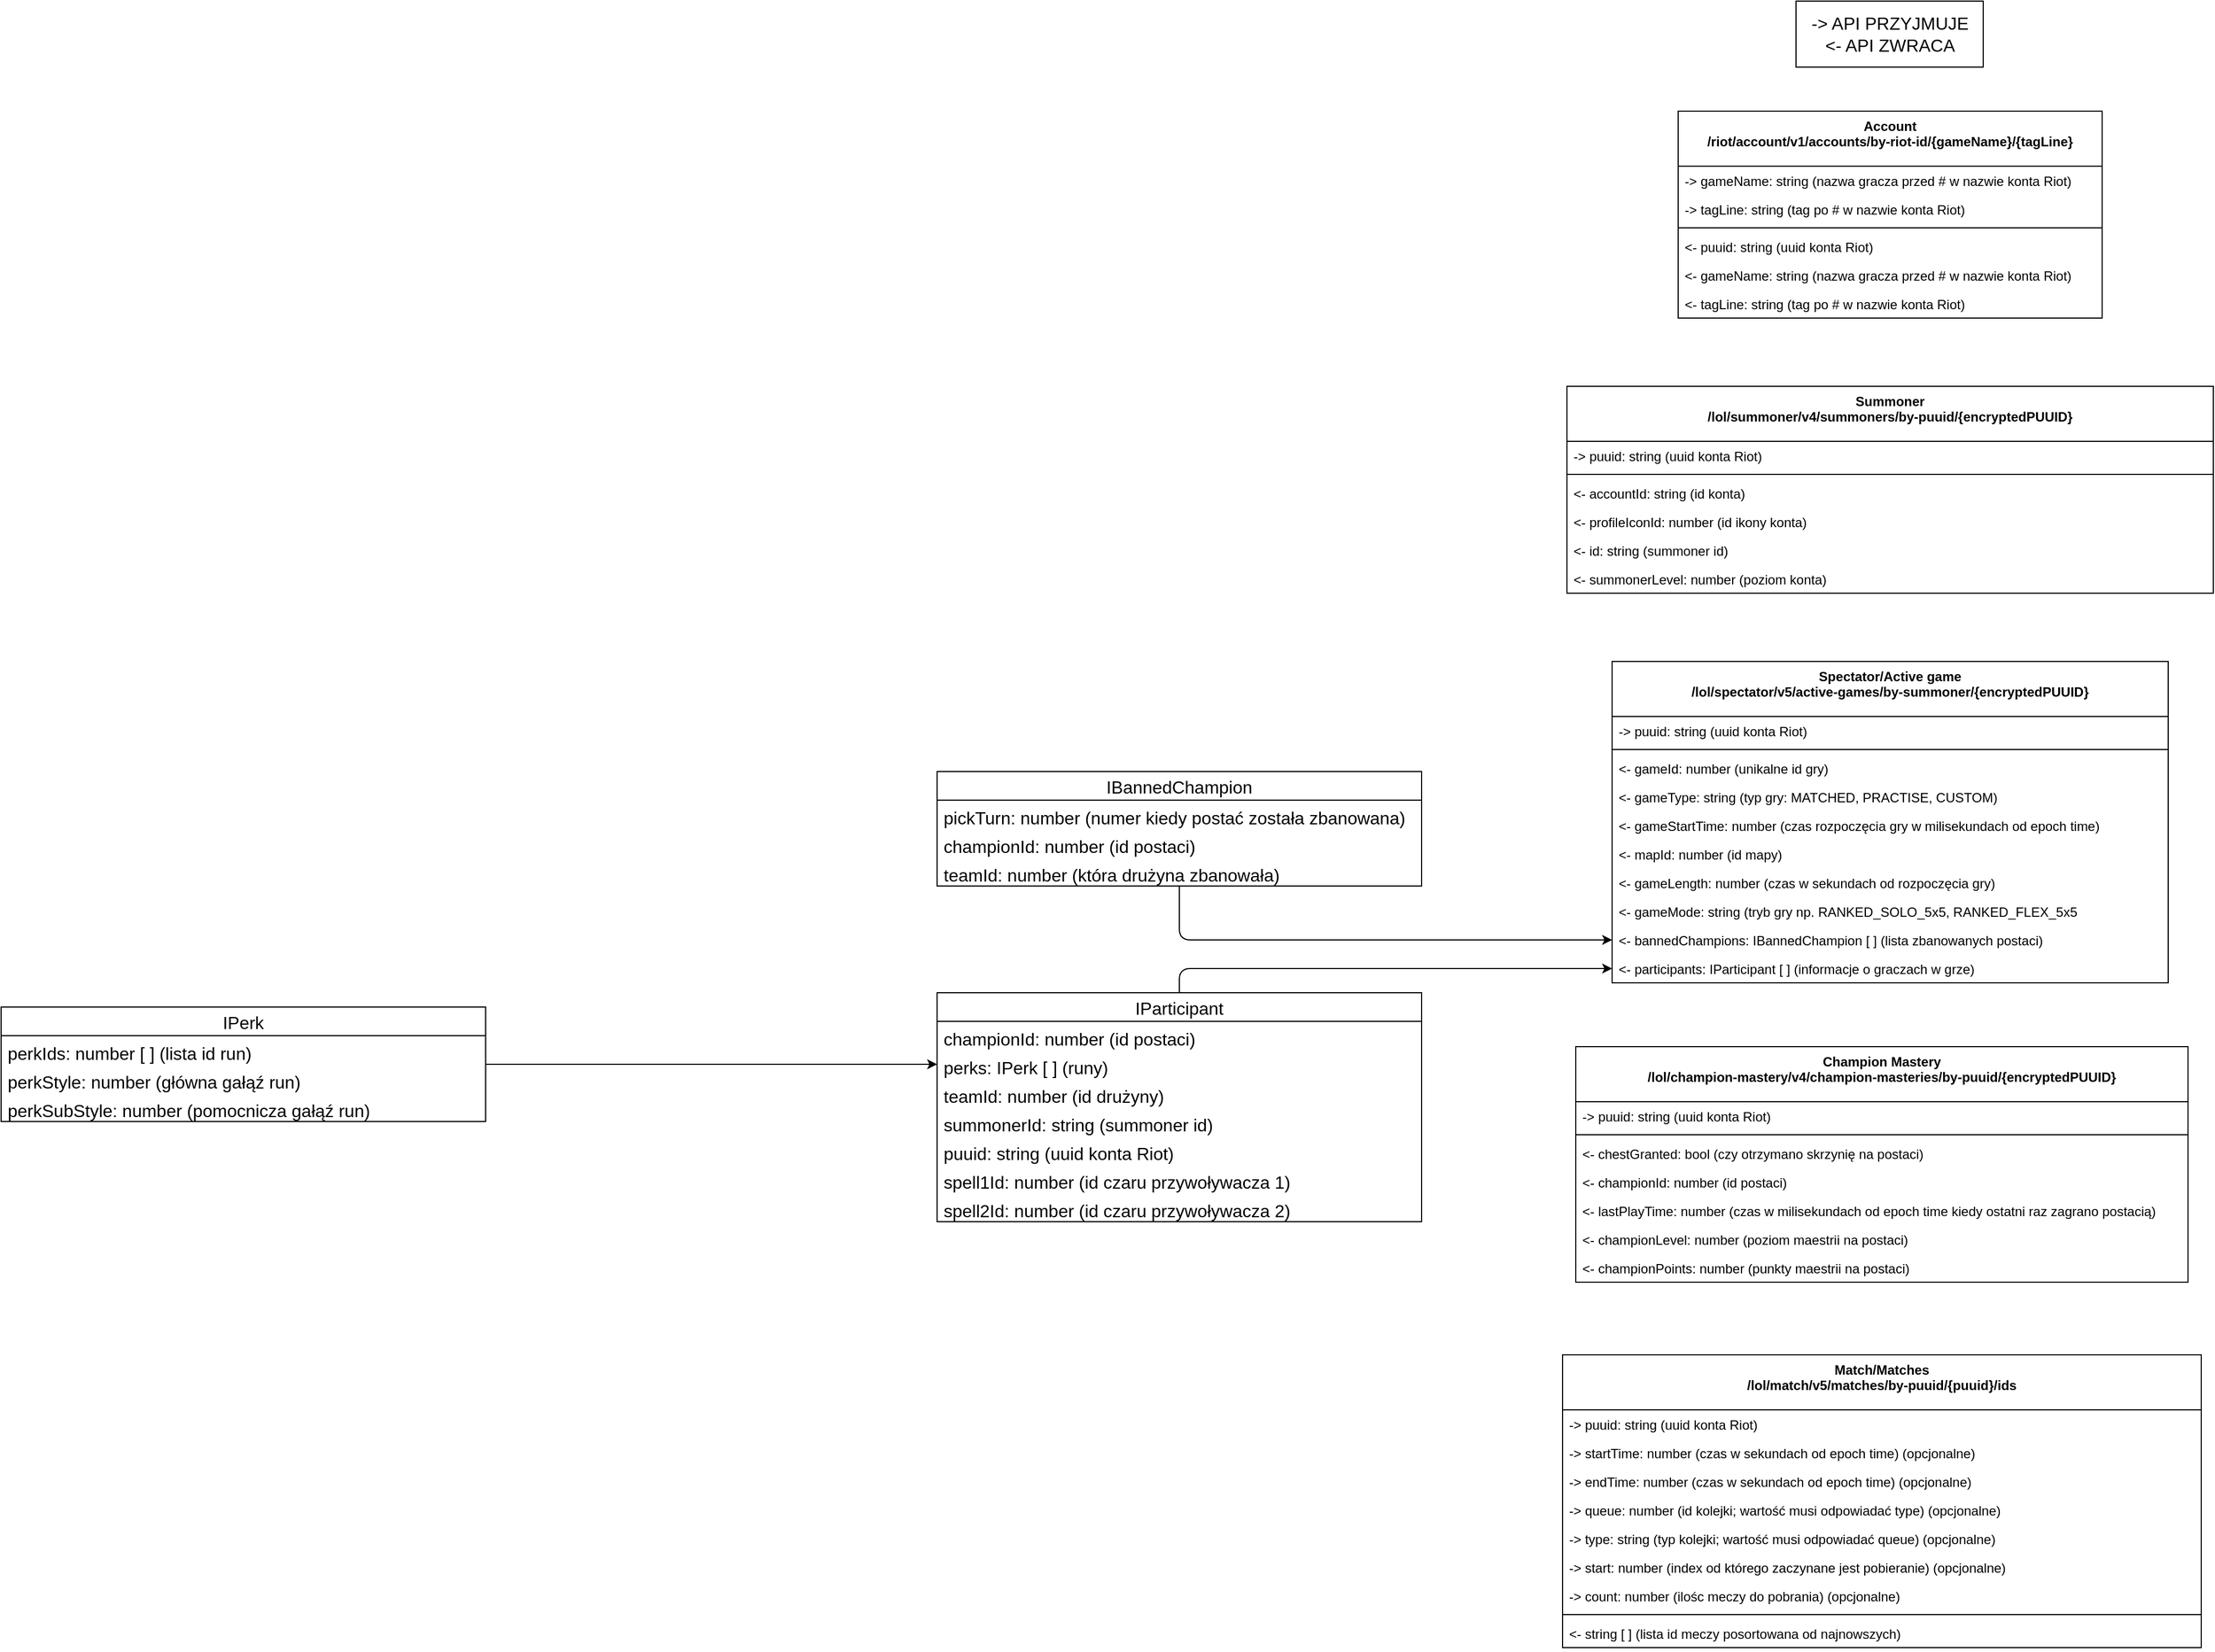 <mxfile>
    <diagram id="v4KydXevRKA9k5-2016U" name="Page-1">
        <mxGraphModel dx="2577" dy="827" grid="1" gridSize="10" guides="1" tooltips="1" connect="1" arrows="1" fold="1" page="1" pageScale="1" pageWidth="850" pageHeight="1100" math="0" shadow="0">
            <root>
                <mxCell id="0"/>
                <mxCell id="1" parent="0"/>
                <mxCell id="10" value="Account&#10;/riot/account/v1/accounts/by-riot-id/{gameName}/{tagLine}" style="swimlane;fontStyle=1;align=center;verticalAlign=top;childLayout=stackLayout;horizontal=1;startSize=50;horizontalStack=0;resizeParent=1;resizeParentMax=0;resizeLast=0;collapsible=1;marginBottom=0;" parent="1" vertex="1">
                    <mxGeometry x="233" y="100" width="385" height="188" as="geometry"/>
                </mxCell>
                <mxCell id="11" value="-&gt; gameName: string (nazwa gracza przed # w nazwie konta Riot)" style="text;strokeColor=none;fillColor=none;align=left;verticalAlign=top;spacingLeft=4;spacingRight=4;overflow=hidden;rotatable=0;points=[[0,0.5],[1,0.5]];portConstraint=eastwest;" parent="10" vertex="1">
                    <mxGeometry y="50" width="385" height="26" as="geometry"/>
                </mxCell>
                <mxCell id="14" value="-&gt; tagLine: string (tag po # w nazwie konta Riot)" style="text;strokeColor=none;fillColor=none;align=left;verticalAlign=top;spacingLeft=4;spacingRight=4;overflow=hidden;rotatable=0;points=[[0,0.5],[1,0.5]];portConstraint=eastwest;" parent="10" vertex="1">
                    <mxGeometry y="76" width="385" height="26" as="geometry"/>
                </mxCell>
                <mxCell id="12" value="" style="line;strokeWidth=1;fillColor=none;align=left;verticalAlign=middle;spacingTop=-1;spacingLeft=3;spacingRight=3;rotatable=0;labelPosition=right;points=[];portConstraint=eastwest;strokeColor=inherit;" parent="10" vertex="1">
                    <mxGeometry y="102" width="385" height="8" as="geometry"/>
                </mxCell>
                <mxCell id="13" value="&lt;- puuid: string (uuid konta Riot)" style="text;strokeColor=none;fillColor=none;align=left;verticalAlign=top;spacingLeft=4;spacingRight=4;overflow=hidden;rotatable=0;points=[[0,0.5],[1,0.5]];portConstraint=eastwest;" parent="10" vertex="1">
                    <mxGeometry y="110" width="385" height="26" as="geometry"/>
                </mxCell>
                <mxCell id="15" value="&lt;- gameName: string (nazwa gracza przed # w nazwie konta Riot)" style="text;strokeColor=none;fillColor=none;align=left;verticalAlign=top;spacingLeft=4;spacingRight=4;overflow=hidden;rotatable=0;points=[[0,0.5],[1,0.5]];portConstraint=eastwest;" parent="10" vertex="1">
                    <mxGeometry y="136" width="385" height="26" as="geometry"/>
                </mxCell>
                <mxCell id="20" value="&lt;- tagLine: string (tag po # w nazwie konta Riot)" style="text;strokeColor=none;fillColor=none;align=left;verticalAlign=top;spacingLeft=4;spacingRight=4;overflow=hidden;rotatable=0;points=[[0,0.5],[1,0.5]];portConstraint=eastwest;" parent="10" vertex="1">
                    <mxGeometry y="162" width="385" height="26" as="geometry"/>
                </mxCell>
                <mxCell id="21" value="&lt;font style=&quot;font-size: 16px;&quot;&gt;-&amp;gt; API PRZYJMUJE&lt;br&gt;&amp;lt;- API ZWRACA&lt;/font&gt;" style="html=1;" parent="1" vertex="1">
                    <mxGeometry x="340" width="170" height="60" as="geometry"/>
                </mxCell>
                <mxCell id="22" value="Summoner&#10;/lol/summoner/v4/summoners/by-puuid/{encryptedPUUID}" style="swimlane;fontStyle=1;align=center;verticalAlign=top;childLayout=stackLayout;horizontal=1;startSize=50;horizontalStack=0;resizeParent=1;resizeParentMax=0;resizeLast=0;collapsible=1;marginBottom=0;" parent="1" vertex="1">
                    <mxGeometry x="132" y="350" width="587" height="188" as="geometry"/>
                </mxCell>
                <mxCell id="23" value="-&gt; puuid: string (uuid konta Riot)" style="text;strokeColor=none;fillColor=none;align=left;verticalAlign=top;spacingLeft=4;spacingRight=4;overflow=hidden;rotatable=0;points=[[0,0.5],[1,0.5]];portConstraint=eastwest;" parent="22" vertex="1">
                    <mxGeometry y="50" width="587" height="26" as="geometry"/>
                </mxCell>
                <mxCell id="25" value="" style="line;strokeWidth=1;fillColor=none;align=left;verticalAlign=middle;spacingTop=-1;spacingLeft=3;spacingRight=3;rotatable=0;labelPosition=right;points=[];portConstraint=eastwest;strokeColor=inherit;" parent="22" vertex="1">
                    <mxGeometry y="76" width="587" height="8" as="geometry"/>
                </mxCell>
                <mxCell id="26" value="&lt;- accountId: string (id konta)" style="text;strokeColor=none;fillColor=none;align=left;verticalAlign=top;spacingLeft=4;spacingRight=4;overflow=hidden;rotatable=0;points=[[0,0.5],[1,0.5]];portConstraint=eastwest;" parent="22" vertex="1">
                    <mxGeometry y="84" width="587" height="26" as="geometry"/>
                </mxCell>
                <mxCell id="27" value="&lt;- profileIconId: number (id ikony konta)" style="text;strokeColor=none;fillColor=none;align=left;verticalAlign=top;spacingLeft=4;spacingRight=4;overflow=hidden;rotatable=0;points=[[0,0.5],[1,0.5]];portConstraint=eastwest;" parent="22" vertex="1">
                    <mxGeometry y="110" width="587" height="26" as="geometry"/>
                </mxCell>
                <mxCell id="29" value="&lt;- id: string (summoner id)" style="text;strokeColor=none;fillColor=none;align=left;verticalAlign=top;spacingLeft=4;spacingRight=4;overflow=hidden;rotatable=0;points=[[0,0.5],[1,0.5]];portConstraint=eastwest;" parent="22" vertex="1">
                    <mxGeometry y="136" width="587" height="26" as="geometry"/>
                </mxCell>
                <mxCell id="31" value="&lt;- summonerLevel: number (poziom konta)" style="text;strokeColor=none;fillColor=none;align=left;verticalAlign=top;spacingLeft=4;spacingRight=4;overflow=hidden;rotatable=0;points=[[0,0.5],[1,0.5]];portConstraint=eastwest;" parent="22" vertex="1">
                    <mxGeometry y="162" width="587" height="26" as="geometry"/>
                </mxCell>
                <mxCell id="42" value="Spectator/Active game&#10;/lol/spectator/v5/active-games/by-summoner/{encryptedPUUID}" style="swimlane;fontStyle=1;align=center;verticalAlign=top;childLayout=stackLayout;horizontal=1;startSize=50;horizontalStack=0;resizeParent=1;resizeParentMax=0;resizeLast=0;collapsible=1;marginBottom=0;" parent="1" vertex="1">
                    <mxGeometry x="173" y="600" width="505" height="292" as="geometry"/>
                </mxCell>
                <mxCell id="43" value="-&gt; puuid: string (uuid konta Riot)" style="text;strokeColor=none;fillColor=none;align=left;verticalAlign=top;spacingLeft=4;spacingRight=4;overflow=hidden;rotatable=0;points=[[0,0.5],[1,0.5]];portConstraint=eastwest;" parent="42" vertex="1">
                    <mxGeometry y="50" width="505" height="26" as="geometry"/>
                </mxCell>
                <mxCell id="44" value="" style="line;strokeWidth=1;fillColor=none;align=left;verticalAlign=middle;spacingTop=-1;spacingLeft=3;spacingRight=3;rotatable=0;labelPosition=right;points=[];portConstraint=eastwest;strokeColor=inherit;" parent="42" vertex="1">
                    <mxGeometry y="76" width="505" height="8" as="geometry"/>
                </mxCell>
                <mxCell id="45" value="&lt;- gameId: number (unikalne id gry)" style="text;strokeColor=none;fillColor=none;align=left;verticalAlign=top;spacingLeft=4;spacingRight=4;overflow=hidden;rotatable=0;points=[[0,0.5],[1,0.5]];portConstraint=eastwest;" parent="42" vertex="1">
                    <mxGeometry y="84" width="505" height="26" as="geometry"/>
                </mxCell>
                <mxCell id="46" value="&lt;- gameType: string (typ gry: MATCHED, PRACTISE, CUSTOM)" style="text;strokeColor=none;fillColor=none;align=left;verticalAlign=top;spacingLeft=4;spacingRight=4;overflow=hidden;rotatable=0;points=[[0,0.5],[1,0.5]];portConstraint=eastwest;" parent="42" vertex="1">
                    <mxGeometry y="110" width="505" height="26" as="geometry"/>
                </mxCell>
                <mxCell id="47" value="&lt;- gameStartTime: number (czas rozpoczęcia gry w milisekundach od epoch time)" style="text;strokeColor=none;fillColor=none;align=left;verticalAlign=top;spacingLeft=4;spacingRight=4;overflow=hidden;rotatable=0;points=[[0,0.5],[1,0.5]];portConstraint=eastwest;" parent="42" vertex="1">
                    <mxGeometry y="136" width="505" height="26" as="geometry"/>
                </mxCell>
                <mxCell id="48" value="&lt;- mapId: number (id mapy)" style="text;strokeColor=none;fillColor=none;align=left;verticalAlign=top;spacingLeft=4;spacingRight=4;overflow=hidden;rotatable=0;points=[[0,0.5],[1,0.5]];portConstraint=eastwest;" parent="42" vertex="1">
                    <mxGeometry y="162" width="505" height="26" as="geometry"/>
                </mxCell>
                <mxCell id="49" value="&lt;- gameLength: number (czas w sekundach od rozpoczęcia gry)" style="text;strokeColor=none;fillColor=none;align=left;verticalAlign=top;spacingLeft=4;spacingRight=4;overflow=hidden;rotatable=0;points=[[0,0.5],[1,0.5]];portConstraint=eastwest;" parent="42" vertex="1">
                    <mxGeometry y="188" width="505" height="26" as="geometry"/>
                </mxCell>
                <mxCell id="51" value="&lt;- gameMode: string (tryb gry np. RANKED_SOLO_5x5, RANKED_FLEX_5x5" style="text;strokeColor=none;fillColor=none;align=left;verticalAlign=top;spacingLeft=4;spacingRight=4;overflow=hidden;rotatable=0;points=[[0,0.5],[1,0.5]];portConstraint=eastwest;" parent="42" vertex="1">
                    <mxGeometry y="214" width="505" height="26" as="geometry"/>
                </mxCell>
                <mxCell id="52" value="&lt;- bannedChampions: IBannedChampion [ ] (lista zbanowanych postaci)" style="text;strokeColor=none;fillColor=none;align=left;verticalAlign=top;spacingLeft=4;spacingRight=4;overflow=hidden;rotatable=0;points=[[0,0.5],[1,0.5]];portConstraint=eastwest;" parent="42" vertex="1">
                    <mxGeometry y="240" width="505" height="26" as="geometry"/>
                </mxCell>
                <mxCell id="55" value="&lt;- participants: IParticipant [ ] (informacje o graczach w grze)" style="text;strokeColor=none;fillColor=none;align=left;verticalAlign=top;spacingLeft=4;spacingRight=4;overflow=hidden;rotatable=0;points=[[0,0.5],[1,0.5]];portConstraint=eastwest;" parent="42" vertex="1">
                    <mxGeometry y="266" width="505" height="26" as="geometry"/>
                </mxCell>
                <mxCell id="60" style="edgeStyle=orthogonalEdgeStyle;html=1;entryX=0;entryY=0.5;entryDx=0;entryDy=0;fontSize=16;" parent="1" source="56" target="52" edge="1">
                    <mxGeometry relative="1" as="geometry"/>
                </mxCell>
                <mxCell id="56" value="IBannedChampion" style="swimlane;fontStyle=0;childLayout=stackLayout;horizontal=1;startSize=26;fillColor=none;horizontalStack=0;resizeParent=1;resizeParentMax=0;resizeLast=0;collapsible=1;marginBottom=0;fontSize=16;" parent="1" vertex="1">
                    <mxGeometry x="-440" y="700" width="440" height="104" as="geometry"/>
                </mxCell>
                <mxCell id="57" value="pickTurn: number (numer kiedy postać została zbanowana)" style="text;strokeColor=none;fillColor=none;align=left;verticalAlign=top;spacingLeft=4;spacingRight=4;overflow=hidden;rotatable=0;points=[[0,0.5],[1,0.5]];portConstraint=eastwest;fontSize=16;" parent="56" vertex="1">
                    <mxGeometry y="26" width="440" height="26" as="geometry"/>
                </mxCell>
                <mxCell id="58" value="championId: number (id postaci)" style="text;strokeColor=none;fillColor=none;align=left;verticalAlign=top;spacingLeft=4;spacingRight=4;overflow=hidden;rotatable=0;points=[[0,0.5],[1,0.5]];portConstraint=eastwest;fontSize=16;" parent="56" vertex="1">
                    <mxGeometry y="52" width="440" height="26" as="geometry"/>
                </mxCell>
                <mxCell id="59" value="teamId: number (która drużyna zbanowała)" style="text;strokeColor=none;fillColor=none;align=left;verticalAlign=top;spacingLeft=4;spacingRight=4;overflow=hidden;rotatable=0;points=[[0,0.5],[1,0.5]];portConstraint=eastwest;fontSize=16;" parent="56" vertex="1">
                    <mxGeometry y="78" width="440" height="26" as="geometry"/>
                </mxCell>
                <mxCell id="72" style="edgeStyle=orthogonalEdgeStyle;html=1;entryX=0;entryY=0.5;entryDx=0;entryDy=0;fontSize=16;" parent="1" source="61" target="55" edge="1">
                    <mxGeometry relative="1" as="geometry"/>
                </mxCell>
                <mxCell id="61" value="IParticipant" style="swimlane;fontStyle=0;childLayout=stackLayout;horizontal=1;startSize=26;fillColor=none;horizontalStack=0;resizeParent=1;resizeParentMax=0;resizeLast=0;collapsible=1;marginBottom=0;fontSize=16;" parent="1" vertex="1">
                    <mxGeometry x="-440" y="901" width="440" height="208" as="geometry"/>
                </mxCell>
                <mxCell id="62" value="championId: number (id postaci)" style="text;strokeColor=none;fillColor=none;align=left;verticalAlign=top;spacingLeft=4;spacingRight=4;overflow=hidden;rotatable=0;points=[[0,0.5],[1,0.5]];portConstraint=eastwest;fontSize=16;" parent="61" vertex="1">
                    <mxGeometry y="26" width="440" height="26" as="geometry"/>
                </mxCell>
                <mxCell id="63" value="perks: IPerk [ ] (runy)" style="text;strokeColor=none;fillColor=none;align=left;verticalAlign=top;spacingLeft=4;spacingRight=4;overflow=hidden;rotatable=0;points=[[0,0.5],[1,0.5]];portConstraint=eastwest;fontSize=16;" parent="61" vertex="1">
                    <mxGeometry y="52" width="440" height="26" as="geometry"/>
                </mxCell>
                <mxCell id="66" value="teamId: number (id drużyny)" style="text;strokeColor=none;fillColor=none;align=left;verticalAlign=top;spacingLeft=4;spacingRight=4;overflow=hidden;rotatable=0;points=[[0,0.5],[1,0.5]];portConstraint=eastwest;fontSize=16;" parent="61" vertex="1">
                    <mxGeometry y="78" width="440" height="26" as="geometry"/>
                </mxCell>
                <mxCell id="67" value="summonerId: string (summoner id)" style="text;strokeColor=none;fillColor=none;align=left;verticalAlign=top;spacingLeft=4;spacingRight=4;overflow=hidden;rotatable=0;points=[[0,0.5],[1,0.5]];portConstraint=eastwest;fontSize=16;" parent="61" vertex="1">
                    <mxGeometry y="104" width="440" height="26" as="geometry"/>
                </mxCell>
                <mxCell id="68" value="puuid: string (uuid konta Riot)" style="text;strokeColor=none;fillColor=none;align=left;verticalAlign=top;spacingLeft=4;spacingRight=4;overflow=hidden;rotatable=0;points=[[0,0.5],[1,0.5]];portConstraint=eastwest;fontSize=16;" parent="61" vertex="1">
                    <mxGeometry y="130" width="440" height="26" as="geometry"/>
                </mxCell>
                <mxCell id="69" value="spell1Id: number (id czaru przywoływacza 1)" style="text;strokeColor=none;fillColor=none;align=left;verticalAlign=top;spacingLeft=4;spacingRight=4;overflow=hidden;rotatable=0;points=[[0,0.5],[1,0.5]];portConstraint=eastwest;fontSize=16;" parent="61" vertex="1">
                    <mxGeometry y="156" width="440" height="26" as="geometry"/>
                </mxCell>
                <mxCell id="70" value="spell2Id: number (id czaru przywoływacza 2)" style="text;strokeColor=none;fillColor=none;align=left;verticalAlign=top;spacingLeft=4;spacingRight=4;overflow=hidden;rotatable=0;points=[[0,0.5],[1,0.5]];portConstraint=eastwest;fontSize=16;" parent="61" vertex="1">
                    <mxGeometry y="182" width="440" height="26" as="geometry"/>
                </mxCell>
                <mxCell id="82" style="edgeStyle=orthogonalEdgeStyle;html=1;entryX=0;entryY=0.5;entryDx=0;entryDy=0;fontSize=16;" parent="1" source="78" target="63" edge="1">
                    <mxGeometry relative="1" as="geometry"/>
                </mxCell>
                <mxCell id="78" value="IPerk" style="swimlane;fontStyle=0;childLayout=stackLayout;horizontal=1;startSize=26;fillColor=none;horizontalStack=0;resizeParent=1;resizeParentMax=0;resizeLast=0;collapsible=1;marginBottom=0;fontSize=16;" parent="1" vertex="1">
                    <mxGeometry x="-1290" y="914" width="440" height="104" as="geometry"/>
                </mxCell>
                <mxCell id="79" value="perkIds: number [ ] (lista id run)" style="text;strokeColor=none;fillColor=none;align=left;verticalAlign=top;spacingLeft=4;spacingRight=4;overflow=hidden;rotatable=0;points=[[0,0.5],[1,0.5]];portConstraint=eastwest;fontSize=16;" parent="78" vertex="1">
                    <mxGeometry y="26" width="440" height="26" as="geometry"/>
                </mxCell>
                <mxCell id="80" value="perkStyle: number (główna gałąź run)" style="text;strokeColor=none;fillColor=none;align=left;verticalAlign=top;spacingLeft=4;spacingRight=4;overflow=hidden;rotatable=0;points=[[0,0.5],[1,0.5]];portConstraint=eastwest;fontSize=16;" parent="78" vertex="1">
                    <mxGeometry y="52" width="440" height="26" as="geometry"/>
                </mxCell>
                <mxCell id="81" value="perkSubStyle: number (pomocnicza gałąź run)" style="text;strokeColor=none;fillColor=none;align=left;verticalAlign=top;spacingLeft=4;spacingRight=4;overflow=hidden;rotatable=0;points=[[0,0.5],[1,0.5]];portConstraint=eastwest;fontSize=16;" parent="78" vertex="1">
                    <mxGeometry y="78" width="440" height="26" as="geometry"/>
                </mxCell>
                <mxCell id="103" value="Champion Mastery&#10;/lol/champion-mastery/v4/champion-masteries/by-puuid/{encryptedPUUID}" style="swimlane;fontStyle=1;align=center;verticalAlign=top;childLayout=stackLayout;horizontal=1;startSize=50;horizontalStack=0;resizeParent=1;resizeParentMax=0;resizeLast=0;collapsible=1;marginBottom=0;" parent="1" vertex="1">
                    <mxGeometry x="140" y="950" width="556" height="214" as="geometry"/>
                </mxCell>
                <mxCell id="104" value="-&gt; puuid: string (uuid konta Riot)" style="text;strokeColor=none;fillColor=none;align=left;verticalAlign=top;spacingLeft=4;spacingRight=4;overflow=hidden;rotatable=0;points=[[0,0.5],[1,0.5]];portConstraint=eastwest;" parent="103" vertex="1">
                    <mxGeometry y="50" width="556" height="26" as="geometry"/>
                </mxCell>
                <mxCell id="105" value="" style="line;strokeWidth=1;fillColor=none;align=left;verticalAlign=middle;spacingTop=-1;spacingLeft=3;spacingRight=3;rotatable=0;labelPosition=right;points=[];portConstraint=eastwest;strokeColor=inherit;" parent="103" vertex="1">
                    <mxGeometry y="76" width="556" height="8" as="geometry"/>
                </mxCell>
                <mxCell id="108" value="&lt;- chestGranted: bool (czy otrzymano skrzynię na postaci)" style="text;strokeColor=none;fillColor=none;align=left;verticalAlign=top;spacingLeft=4;spacingRight=4;overflow=hidden;rotatable=0;points=[[0,0.5],[1,0.5]];portConstraint=eastwest;" parent="103" vertex="1">
                    <mxGeometry y="84" width="556" height="26" as="geometry"/>
                </mxCell>
                <mxCell id="109" value="&lt;- championId: number (id postaci)" style="text;strokeColor=none;fillColor=none;align=left;verticalAlign=top;spacingLeft=4;spacingRight=4;overflow=hidden;rotatable=0;points=[[0,0.5],[1,0.5]];portConstraint=eastwest;" parent="103" vertex="1">
                    <mxGeometry y="110" width="556" height="26" as="geometry"/>
                </mxCell>
                <mxCell id="110" value="&lt;- lastPlayTime: number (czas w milisekundach od epoch time kiedy ostatni raz zagrano postacią)" style="text;strokeColor=none;fillColor=none;align=left;verticalAlign=top;spacingLeft=4;spacingRight=4;overflow=hidden;rotatable=0;points=[[0,0.5],[1,0.5]];portConstraint=eastwest;" parent="103" vertex="1">
                    <mxGeometry y="136" width="556" height="26" as="geometry"/>
                </mxCell>
                <mxCell id="111" value="&lt;- championLevel: number (poziom maestrii na postaci)" style="text;strokeColor=none;fillColor=none;align=left;verticalAlign=top;spacingLeft=4;spacingRight=4;overflow=hidden;rotatable=0;points=[[0,0.5],[1,0.5]];portConstraint=eastwest;" parent="103" vertex="1">
                    <mxGeometry y="162" width="556" height="26" as="geometry"/>
                </mxCell>
                <mxCell id="112" value="&lt;- championPoints: number (punkty maestrii na postaci)" style="text;strokeColor=none;fillColor=none;align=left;verticalAlign=top;spacingLeft=4;spacingRight=4;overflow=hidden;rotatable=0;points=[[0,0.5],[1,0.5]];portConstraint=eastwest;" parent="103" vertex="1">
                    <mxGeometry y="188" width="556" height="26" as="geometry"/>
                </mxCell>
                <mxCell id="135" value="Match/Matches&#10;/lol/match/v5/matches/by-puuid/{puuid}/ids" style="swimlane;fontStyle=1;align=center;verticalAlign=top;childLayout=stackLayout;horizontal=1;startSize=50;horizontalStack=0;resizeParent=1;resizeParentMax=0;resizeLast=0;collapsible=1;marginBottom=0;" vertex="1" parent="1">
                    <mxGeometry x="128" y="1230" width="580" height="266" as="geometry"/>
                </mxCell>
                <mxCell id="136" value="-&gt; puuid: string (uuid konta Riot)" style="text;strokeColor=none;fillColor=none;align=left;verticalAlign=top;spacingLeft=4;spacingRight=4;overflow=hidden;rotatable=0;points=[[0,0.5],[1,0.5]];portConstraint=eastwest;" vertex="1" parent="135">
                    <mxGeometry y="50" width="580" height="26" as="geometry"/>
                </mxCell>
                <mxCell id="150" value="-&gt; startTime: number (czas w sekundach od epoch time) (opcjonalne)" style="text;strokeColor=none;fillColor=none;align=left;verticalAlign=top;spacingLeft=4;spacingRight=4;overflow=hidden;rotatable=0;points=[[0,0.5],[1,0.5]];portConstraint=eastwest;" vertex="1" parent="135">
                    <mxGeometry y="76" width="580" height="26" as="geometry"/>
                </mxCell>
                <mxCell id="153" value="-&gt; endTime: number (czas w sekundach od epoch time) (opcjonalne)" style="text;strokeColor=none;fillColor=none;align=left;verticalAlign=top;spacingLeft=4;spacingRight=4;overflow=hidden;rotatable=0;points=[[0,0.5],[1,0.5]];portConstraint=eastwest;" vertex="1" parent="135">
                    <mxGeometry y="102" width="580" height="26" as="geometry"/>
                </mxCell>
                <mxCell id="155" value="-&gt; queue: number (id kolejki; wartość musi odpowiadać type) (opcjonalne)" style="text;strokeColor=none;fillColor=none;align=left;verticalAlign=top;spacingLeft=4;spacingRight=4;overflow=hidden;rotatable=0;points=[[0,0.5],[1,0.5]];portConstraint=eastwest;" vertex="1" parent="135">
                    <mxGeometry y="128" width="580" height="26" as="geometry"/>
                </mxCell>
                <mxCell id="154" value="-&gt; type: string (typ kolejki; wartość musi odpowiadać queue) (opcjonalne)" style="text;strokeColor=none;fillColor=none;align=left;verticalAlign=top;spacingLeft=4;spacingRight=4;overflow=hidden;rotatable=0;points=[[0,0.5],[1,0.5]];portConstraint=eastwest;" vertex="1" parent="135">
                    <mxGeometry y="154" width="580" height="26" as="geometry"/>
                </mxCell>
                <mxCell id="152" value="-&gt; start: number (index od którego zaczynane jest pobieranie) (opcjonalne)" style="text;strokeColor=none;fillColor=none;align=left;verticalAlign=top;spacingLeft=4;spacingRight=4;overflow=hidden;rotatable=0;points=[[0,0.5],[1,0.5]];portConstraint=eastwest;" vertex="1" parent="135">
                    <mxGeometry y="180" width="580" height="26" as="geometry"/>
                </mxCell>
                <mxCell id="151" value="-&gt; count: number (ilośc meczy do pobrania) (opcjonalne)" style="text;strokeColor=none;fillColor=none;align=left;verticalAlign=top;spacingLeft=4;spacingRight=4;overflow=hidden;rotatable=0;points=[[0,0.5],[1,0.5]];portConstraint=eastwest;" vertex="1" parent="135">
                    <mxGeometry y="206" width="580" height="26" as="geometry"/>
                </mxCell>
                <mxCell id="137" value="" style="line;strokeWidth=1;fillColor=none;align=left;verticalAlign=middle;spacingTop=-1;spacingLeft=3;spacingRight=3;rotatable=0;labelPosition=right;points=[];portConstraint=eastwest;strokeColor=inherit;" vertex="1" parent="135">
                    <mxGeometry y="232" width="580" height="8" as="geometry"/>
                </mxCell>
                <mxCell id="138" value="&lt;- string [ ] (lista id meczy posortowana od najnowszych)" style="text;strokeColor=none;fillColor=none;align=left;verticalAlign=top;spacingLeft=4;spacingRight=4;overflow=hidden;rotatable=0;points=[[0,0.5],[1,0.5]];portConstraint=eastwest;" vertex="1" parent="135">
                    <mxGeometry y="240" width="580" height="26" as="geometry"/>
                </mxCell>
            </root>
        </mxGraphModel>
    </diagram>
</mxfile>